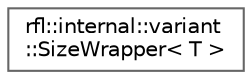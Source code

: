 digraph "类继承关系图"
{
 // LATEX_PDF_SIZE
  bgcolor="transparent";
  edge [fontname=Helvetica,fontsize=10,labelfontname=Helvetica,labelfontsize=10];
  node [fontname=Helvetica,fontsize=10,shape=box,height=0.2,width=0.4];
  rankdir="LR";
  Node0 [id="Node000000",label="rfl::internal::variant\l::SizeWrapper\< T \>",height=0.2,width=0.4,color="grey40", fillcolor="white", style="filled",URL="$structrfl_1_1internal_1_1variant_1_1_size_wrapper.html",tooltip=" "];
}

